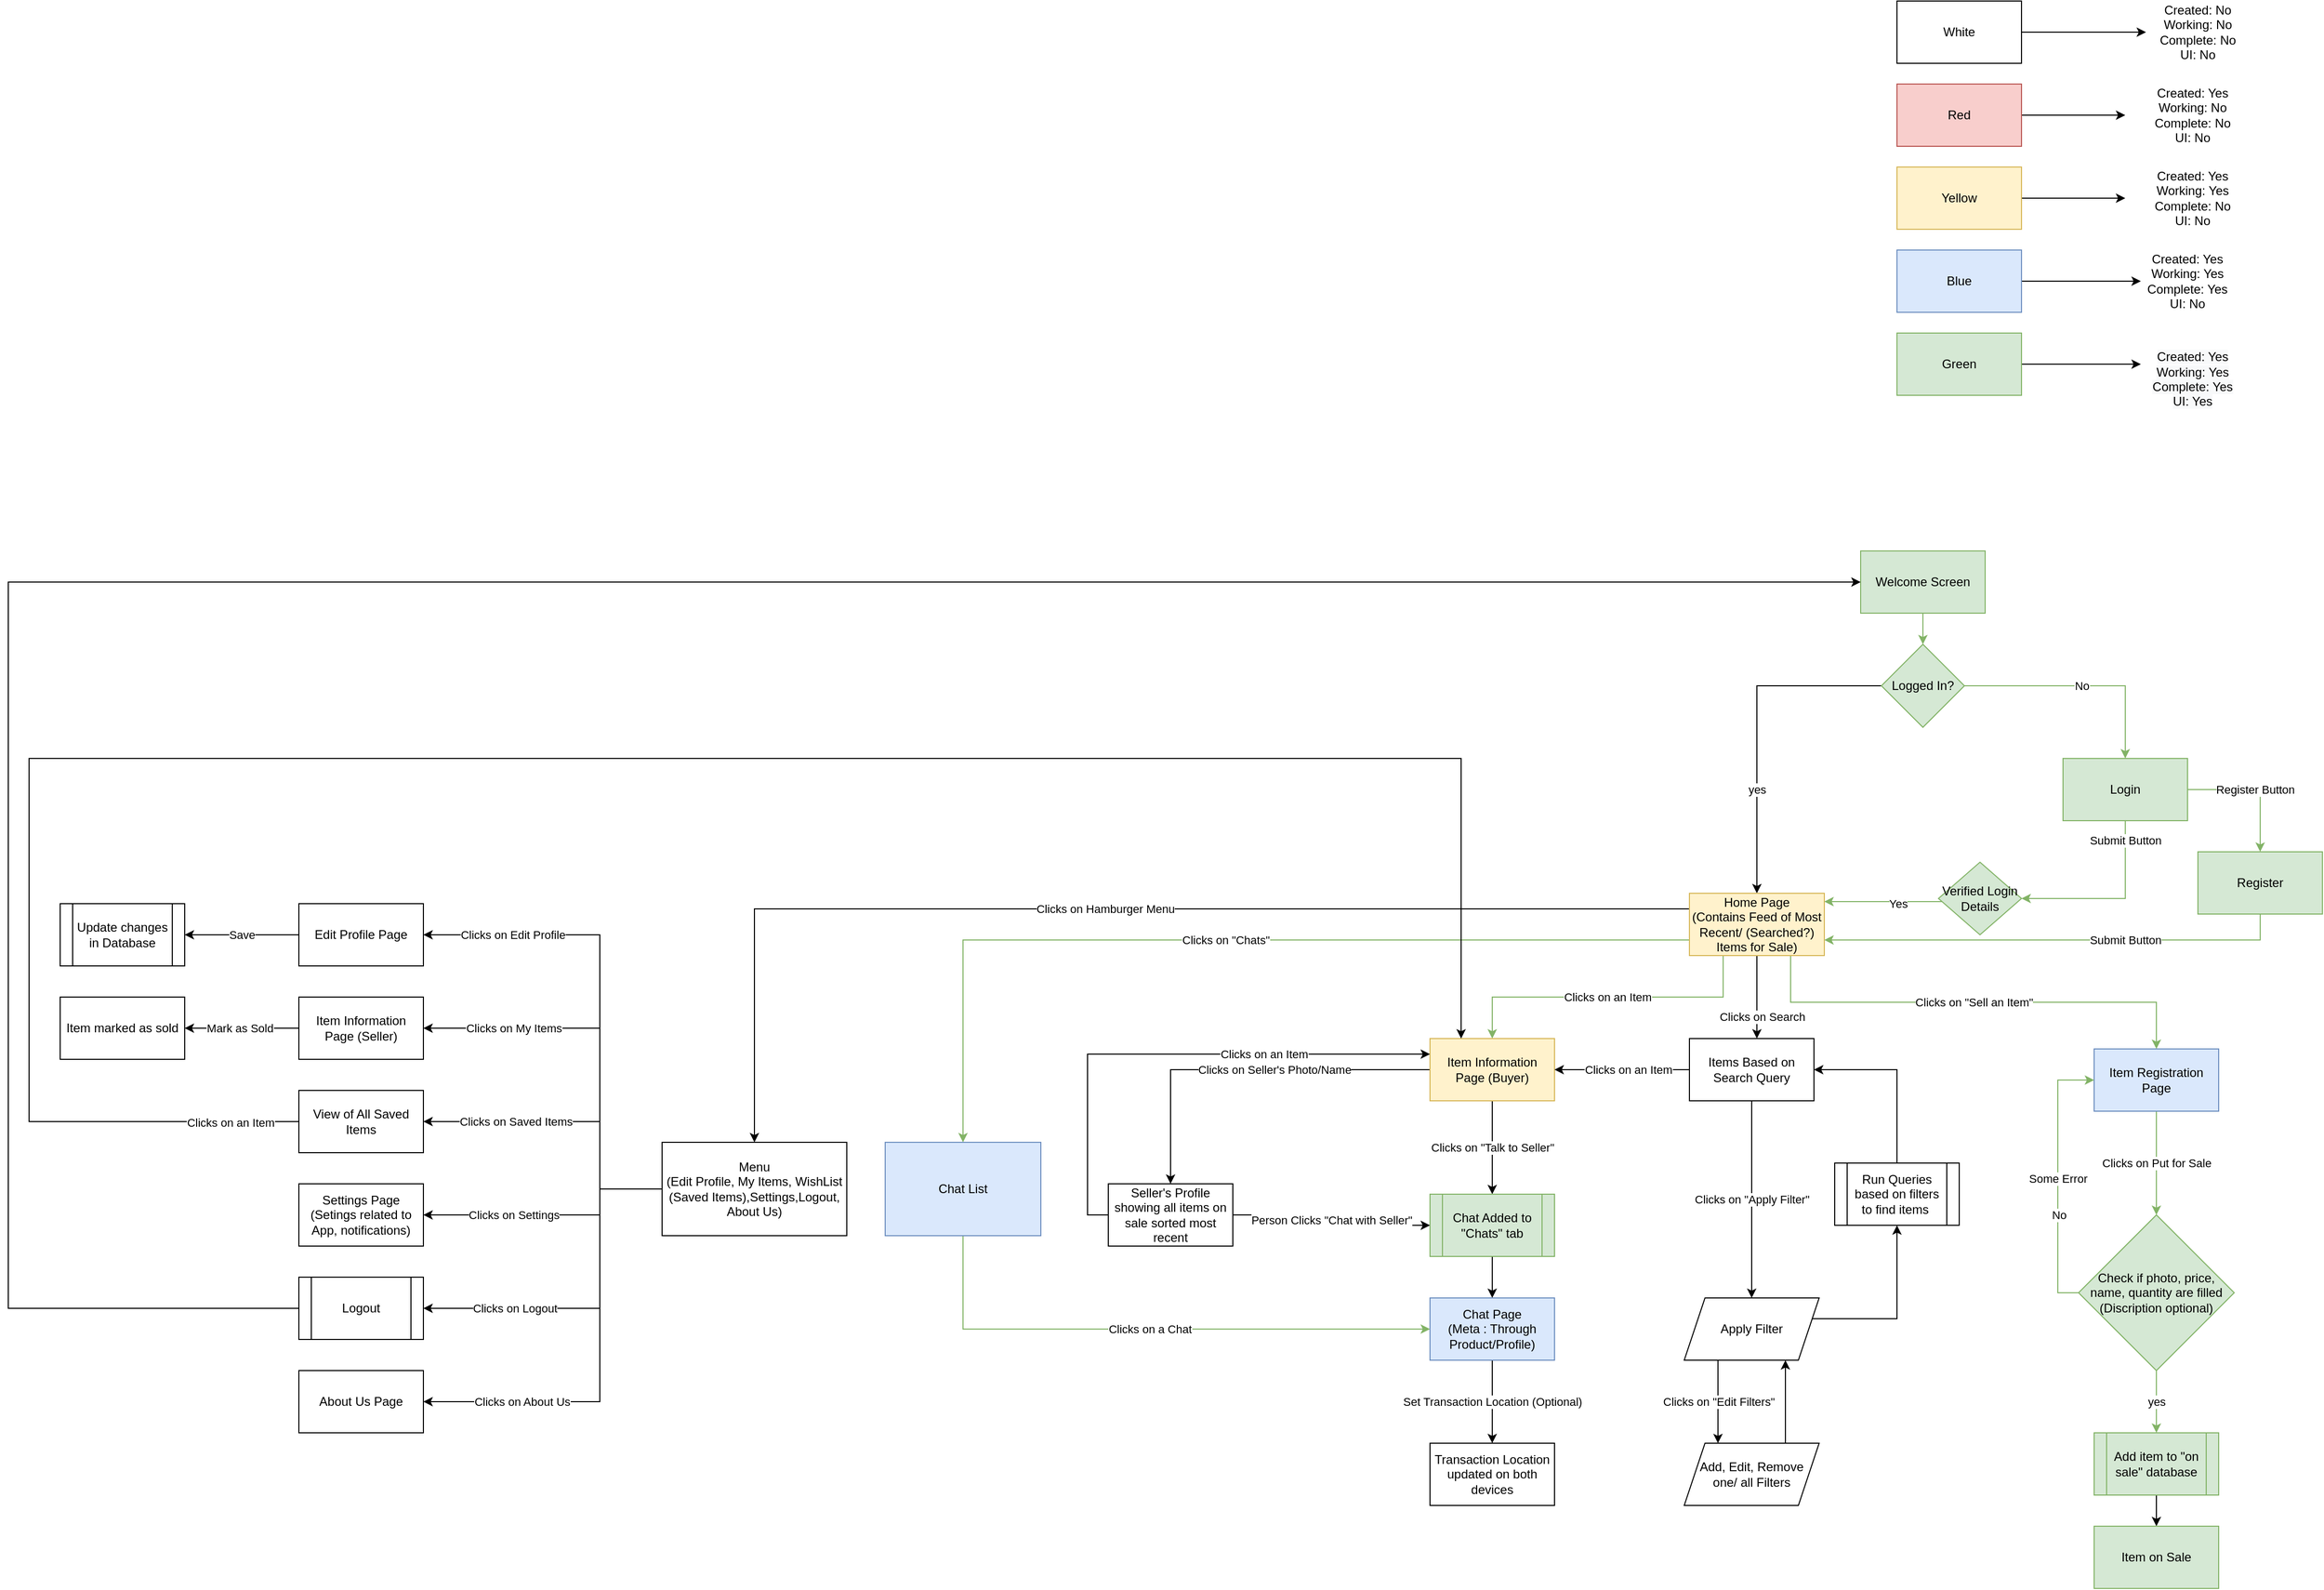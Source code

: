 <mxfile version="14.0.1" type="device"><diagram id="nl7cZI7mf52er1nXQrtJ" name="Page-1"><mxGraphModel dx="2909" dy="1767" grid="1" gridSize="10" guides="1" tooltips="1" connect="1" arrows="1" fold="1" page="1" pageScale="1" pageWidth="850" pageHeight="1100" math="0" shadow="0"><root><mxCell id="0"/><mxCell id="1" parent="0"/><mxCell id="i3TUYRT6fMul7prELH4Q-9" style="edgeStyle=orthogonalEdgeStyle;rounded=0;orthogonalLoop=1;jettySize=auto;html=1;exitX=0.5;exitY=1;exitDx=0;exitDy=0;fillColor=#d5e8d4;strokeColor=#82b366;" parent="1" source="i3TUYRT6fMul7prELH4Q-8" target="i3TUYRT6fMul7prELH4Q-10" edge="1"><mxGeometry relative="1" as="geometry"><mxPoint x="425" y="180" as="targetPoint"/></mxGeometry></mxCell><mxCell id="i3TUYRT6fMul7prELH4Q-8" value="Welcome Screen" style="rounded=0;whiteSpace=wrap;html=1;fillColor=#d5e8d4;strokeColor=#82b366;" parent="1" vertex="1"><mxGeometry x="365" y="-40" width="120" height="60" as="geometry"/></mxCell><mxCell id="i3TUYRT6fMul7prELH4Q-12" value="yes" style="edgeStyle=orthogonalEdgeStyle;rounded=0;orthogonalLoop=1;jettySize=auto;html=1;exitX=0;exitY=0.5;exitDx=0;exitDy=0;" parent="1" source="i3TUYRT6fMul7prELH4Q-10" target="i3TUYRT6fMul7prELH4Q-13" edge="1"><mxGeometry x="0.375" relative="1" as="geometry"><mxPoint x="270" y="320" as="targetPoint"/><mxPoint as="offset"/></mxGeometry></mxCell><mxCell id="i3TUYRT6fMul7prELH4Q-14" value="No" style="edgeStyle=orthogonalEdgeStyle;rounded=0;orthogonalLoop=1;jettySize=auto;html=1;exitX=1;exitY=0.5;exitDx=0;exitDy=0;fillColor=#d5e8d4;strokeColor=#82b366;" parent="1" source="i3TUYRT6fMul7prELH4Q-10" target="i3TUYRT6fMul7prELH4Q-15" edge="1"><mxGeometry relative="1" as="geometry"><mxPoint x="620" y="190" as="targetPoint"/></mxGeometry></mxCell><mxCell id="i3TUYRT6fMul7prELH4Q-10" value="Logged In?" style="rhombus;whiteSpace=wrap;html=1;fillColor=#d5e8d4;strokeColor=#82b366;" parent="1" vertex="1"><mxGeometry x="385" y="50" width="80" height="80" as="geometry"/></mxCell><mxCell id="i3TUYRT6fMul7prELH4Q-20" value="Clicks on an Item" style="edgeStyle=orthogonalEdgeStyle;rounded=0;orthogonalLoop=1;jettySize=auto;html=1;exitX=0.25;exitY=1;exitDx=0;exitDy=0;fillColor=#d5e8d4;strokeColor=#82b366;" parent="1" source="i3TUYRT6fMul7prELH4Q-13" target="i3TUYRT6fMul7prELH4Q-21" edge="1"><mxGeometry relative="1" as="geometry"><mxPoint x="90" y="460" as="targetPoint"/></mxGeometry></mxCell><mxCell id="i3TUYRT6fMul7prELH4Q-33" value="Clicks on &quot;Sell an Item&quot;" style="edgeStyle=orthogonalEdgeStyle;rounded=0;orthogonalLoop=1;jettySize=auto;html=1;exitX=0.75;exitY=1;exitDx=0;exitDy=0;fillColor=#d5e8d4;strokeColor=#82b366;" parent="1" source="i3TUYRT6fMul7prELH4Q-13" target="i3TUYRT6fMul7prELH4Q-34" edge="1"><mxGeometry relative="1" as="geometry"><mxPoint x="265" y="440" as="targetPoint"/></mxGeometry></mxCell><mxCell id="i3TUYRT6fMul7prELH4Q-46" value="Clicks on Hamburger Menu" style="edgeStyle=orthogonalEdgeStyle;rounded=0;orthogonalLoop=1;jettySize=auto;html=1;exitX=0;exitY=0.25;exitDx=0;exitDy=0;" parent="1" source="i3TUYRT6fMul7prELH4Q-13" target="i3TUYRT6fMul7prELH4Q-47" edge="1"><mxGeometry relative="1" as="geometry"><mxPoint x="-638" y="490" as="targetPoint"/></mxGeometry></mxCell><mxCell id="i3TUYRT6fMul7prELH4Q-48" value="Clicks on Search" style="edgeStyle=orthogonalEdgeStyle;rounded=0;orthogonalLoop=1;jettySize=auto;html=1;exitX=0.5;exitY=1;exitDx=0;exitDy=0;" parent="1" source="i3TUYRT6fMul7prELH4Q-13" target="mam4yUgcCt4x5qhE74ee-4" edge="1"><mxGeometry x="0.478" y="5" relative="1" as="geometry"><mxPoint x="320" y="500" as="targetPoint"/><Array as="points"><mxPoint x="265" y="400"/><mxPoint x="265" y="400"/></Array><mxPoint as="offset"/></mxGeometry></mxCell><mxCell id="i3TUYRT6fMul7prELH4Q-49" value="Clicks on &quot;Chats&quot;" style="edgeStyle=orthogonalEdgeStyle;rounded=0;orthogonalLoop=1;jettySize=auto;html=1;exitX=0;exitY=0.75;exitDx=0;exitDy=0;fillColor=#d5e8d4;strokeColor=#82b366;" parent="1" source="i3TUYRT6fMul7prELH4Q-13" target="i3TUYRT6fMul7prELH4Q-50" edge="1"><mxGeometry relative="1" as="geometry"><mxPoint x="-780" y="530" as="targetPoint"/></mxGeometry></mxCell><mxCell id="i3TUYRT6fMul7prELH4Q-13" value="Home Page&lt;br&gt;(Contains Feed of Most Recent/ (Searched?) Items for Sale)" style="rounded=0;whiteSpace=wrap;html=1;fillColor=#fff2cc;strokeColor=#d6b656;" parent="1" vertex="1"><mxGeometry x="200" y="290" width="130" height="60" as="geometry"/></mxCell><mxCell id="i3TUYRT6fMul7prELH4Q-16" value="Register Button" style="edgeStyle=orthogonalEdgeStyle;rounded=0;orthogonalLoop=1;jettySize=auto;html=1;exitX=1;exitY=0.5;exitDx=0;exitDy=0;fillColor=#d5e8d4;strokeColor=#82b366;" parent="1" source="i3TUYRT6fMul7prELH4Q-15" target="i3TUYRT6fMul7prELH4Q-17" edge="1"><mxGeometry relative="1" as="geometry"><mxPoint x="720" y="190" as="targetPoint"/></mxGeometry></mxCell><mxCell id="i3TUYRT6fMul7prELH4Q-18" value="Submit Button" style="edgeStyle=orthogonalEdgeStyle;rounded=0;orthogonalLoop=1;jettySize=auto;html=1;exitX=0.5;exitY=1;exitDx=0;exitDy=0;fillColor=#d5e8d4;strokeColor=#82b366;" parent="1" source="i3TUYRT6fMul7prELH4Q-15" target="mam4yUgcCt4x5qhE74ee-15" edge="1"><mxGeometry x="-0.784" relative="1" as="geometry"><mxPoint x="480" y="290" as="targetPoint"/><Array as="points"><mxPoint x="620" y="295"/></Array><mxPoint as="offset"/></mxGeometry></mxCell><mxCell id="i3TUYRT6fMul7prELH4Q-15" value="Login" style="rounded=0;whiteSpace=wrap;html=1;fillColor=#d5e8d4;strokeColor=#82b366;" parent="1" vertex="1"><mxGeometry x="560" y="160" width="120" height="60" as="geometry"/></mxCell><mxCell id="i3TUYRT6fMul7prELH4Q-19" value="Submit Button" style="edgeStyle=orthogonalEdgeStyle;rounded=0;orthogonalLoop=1;jettySize=auto;html=1;exitX=0.5;exitY=1;exitDx=0;exitDy=0;entryX=1;entryY=0.75;entryDx=0;entryDy=0;fillColor=#d5e8d4;strokeColor=#82b366;" parent="1" source="i3TUYRT6fMul7prELH4Q-17" target="i3TUYRT6fMul7prELH4Q-13" edge="1"><mxGeometry x="-0.303" relative="1" as="geometry"><mxPoint as="offset"/></mxGeometry></mxCell><mxCell id="i3TUYRT6fMul7prELH4Q-17" value="Register" style="rounded=0;whiteSpace=wrap;html=1;fillColor=#d5e8d4;strokeColor=#82b366;" parent="1" vertex="1"><mxGeometry x="690" y="250" width="120" height="60" as="geometry"/></mxCell><mxCell id="i3TUYRT6fMul7prELH4Q-22" value="Clicks on &quot;Talk to Seller&quot;" style="edgeStyle=orthogonalEdgeStyle;rounded=0;orthogonalLoop=1;jettySize=auto;html=1;exitX=0.5;exitY=1;exitDx=0;exitDy=0;" parent="1" source="i3TUYRT6fMul7prELH4Q-21" target="i3TUYRT6fMul7prELH4Q-25" edge="1"><mxGeometry relative="1" as="geometry"><mxPoint x="90" y="610" as="targetPoint"/></mxGeometry></mxCell><mxCell id="i3TUYRT6fMul7prELH4Q-29" value="Clicks on Seller's Photo/Name" style="edgeStyle=orthogonalEdgeStyle;rounded=0;orthogonalLoop=1;jettySize=auto;html=1;exitX=0;exitY=0.5;exitDx=0;exitDy=0;" parent="1" source="i3TUYRT6fMul7prELH4Q-21" target="i3TUYRT6fMul7prELH4Q-30" edge="1"><mxGeometry x="-0.167" relative="1" as="geometry"><mxPoint x="-90" y="590" as="targetPoint"/><mxPoint as="offset"/></mxGeometry></mxCell><mxCell id="i3TUYRT6fMul7prELH4Q-21" value="Item Information Page (Buyer)" style="rounded=0;whiteSpace=wrap;html=1;fillColor=#fff2cc;strokeColor=#d6b656;" parent="1" vertex="1"><mxGeometry x="-50" y="430" width="120" height="60" as="geometry"/></mxCell><mxCell id="i3TUYRT6fMul7prELH4Q-26" style="edgeStyle=orthogonalEdgeStyle;rounded=0;orthogonalLoop=1;jettySize=auto;html=1;exitX=0.5;exitY=1;exitDx=0;exitDy=0;" parent="1" source="i3TUYRT6fMul7prELH4Q-25" target="i3TUYRT6fMul7prELH4Q-27" edge="1"><mxGeometry relative="1" as="geometry"><mxPoint x="90" y="700" as="targetPoint"/></mxGeometry></mxCell><mxCell id="i3TUYRT6fMul7prELH4Q-25" value="Chat Added to &quot;Chats&quot; tab" style="shape=process;whiteSpace=wrap;html=1;backgroundOutline=1;fillColor=#d5e8d4;strokeColor=#82b366;" parent="1" vertex="1"><mxGeometry x="-50" y="580" width="120" height="60" as="geometry"/></mxCell><mxCell id="i3TUYRT6fMul7prELH4Q-53" value="Set Transaction Location (Optional)" style="edgeStyle=orthogonalEdgeStyle;rounded=0;orthogonalLoop=1;jettySize=auto;html=1;exitX=0.5;exitY=1;exitDx=0;exitDy=0;" parent="1" source="i3TUYRT6fMul7prELH4Q-27" target="i3TUYRT6fMul7prELH4Q-58" edge="1"><mxGeometry relative="1" as="geometry"><mxPoint x="89.857" y="850" as="targetPoint"/></mxGeometry></mxCell><mxCell id="i3TUYRT6fMul7prELH4Q-27" value="Chat Page&lt;br&gt;(Meta : Through Product/Profile)" style="rounded=0;whiteSpace=wrap;html=1;fillColor=#dae8fc;strokeColor=#6c8ebf;" parent="1" vertex="1"><mxGeometry x="-50" y="680" width="120" height="60" as="geometry"/></mxCell><mxCell id="i3TUYRT6fMul7prELH4Q-31" value="Person Clicks &quot;Chat with Seller&quot;" style="edgeStyle=orthogonalEdgeStyle;rounded=0;orthogonalLoop=1;jettySize=auto;html=1;exitX=1;exitY=0.5;exitDx=0;exitDy=0;entryX=0;entryY=0.5;entryDx=0;entryDy=0;" parent="1" source="i3TUYRT6fMul7prELH4Q-30" target="i3TUYRT6fMul7prELH4Q-25" edge="1"><mxGeometry relative="1" as="geometry"/></mxCell><mxCell id="i3TUYRT6fMul7prELH4Q-32" value="Clicks on an Item" style="edgeStyle=orthogonalEdgeStyle;rounded=0;orthogonalLoop=1;jettySize=auto;html=1;exitX=0;exitY=0.5;exitDx=0;exitDy=0;entryX=0;entryY=0.25;entryDx=0;entryDy=0;" parent="1" source="i3TUYRT6fMul7prELH4Q-30" target="i3TUYRT6fMul7prELH4Q-21" edge="1"><mxGeometry x="0.366" relative="1" as="geometry"><mxPoint as="offset"/></mxGeometry></mxCell><mxCell id="i3TUYRT6fMul7prELH4Q-30" value="Seller's Profile showing all items on sale sorted most recent" style="rounded=0;whiteSpace=wrap;html=1;" parent="1" vertex="1"><mxGeometry x="-360" y="570" width="120" height="60" as="geometry"/></mxCell><mxCell id="i3TUYRT6fMul7prELH4Q-35" value="Clicks on Put for Sale" style="edgeStyle=orthogonalEdgeStyle;rounded=0;orthogonalLoop=1;jettySize=auto;html=1;exitX=0.5;exitY=1;exitDx=0;exitDy=0;fillColor=#d5e8d4;strokeColor=#82b366;" parent="1" source="i3TUYRT6fMul7prELH4Q-34" target="i3TUYRT6fMul7prELH4Q-36" edge="1"><mxGeometry relative="1" as="geometry"><mxPoint x="520" y="600" as="targetPoint"/></mxGeometry></mxCell><mxCell id="i3TUYRT6fMul7prELH4Q-34" value="Item Registration Page" style="rounded=0;whiteSpace=wrap;html=1;fillColor=#dae8fc;strokeColor=#6c8ebf;" parent="1" vertex="1"><mxGeometry x="590" y="440" width="120" height="60" as="geometry"/></mxCell><mxCell id="i3TUYRT6fMul7prELH4Q-37" value="Some Error" style="edgeStyle=orthogonalEdgeStyle;rounded=0;orthogonalLoop=1;jettySize=auto;html=1;exitX=0;exitY=0.5;exitDx=0;exitDy=0;entryX=0;entryY=0.5;entryDx=0;entryDy=0;fillColor=#d5e8d4;strokeColor=#82b366;" parent="1" source="i3TUYRT6fMul7prELH4Q-36" target="i3TUYRT6fMul7prELH4Q-34" edge="1"><mxGeometry relative="1" as="geometry"/></mxCell><mxCell id="i3TUYRT6fMul7prELH4Q-38" value="No" style="edgeLabel;html=1;align=center;verticalAlign=middle;resizable=0;points=[];" parent="i3TUYRT6fMul7prELH4Q-37" vertex="1" connectable="0"><mxGeometry x="-0.27" y="-1" relative="1" as="geometry"><mxPoint as="offset"/></mxGeometry></mxCell><mxCell id="i3TUYRT6fMul7prELH4Q-39" value="yes" style="edgeStyle=orthogonalEdgeStyle;rounded=0;orthogonalLoop=1;jettySize=auto;html=1;entryX=0.5;entryY=0;entryDx=0;entryDy=0;fillColor=#d5e8d4;strokeColor=#82b366;" parent="1" source="i3TUYRT6fMul7prELH4Q-36" target="i3TUYRT6fMul7prELH4Q-43" edge="1"><mxGeometry relative="1" as="geometry"><mxPoint x="450" y="870" as="targetPoint"/></mxGeometry></mxCell><mxCell id="i3TUYRT6fMul7prELH4Q-36" value="Check if photo, price, name, quantity are filled (Discription optional)" style="rhombus;whiteSpace=wrap;html=1;fillColor=#d5e8d4;strokeColor=#82b366;" parent="1" vertex="1"><mxGeometry x="575" y="600" width="150" height="150" as="geometry"/></mxCell><mxCell id="i3TUYRT6fMul7prELH4Q-44" style="edgeStyle=orthogonalEdgeStyle;rounded=0;orthogonalLoop=1;jettySize=auto;html=1;exitX=0.5;exitY=1;exitDx=0;exitDy=0;" parent="1" source="i3TUYRT6fMul7prELH4Q-43" target="i3TUYRT6fMul7prELH4Q-45" edge="1"><mxGeometry relative="1" as="geometry"><mxPoint x="450" y="1080" as="targetPoint"/></mxGeometry></mxCell><mxCell id="i3TUYRT6fMul7prELH4Q-43" value="Add item to &quot;on sale&quot; database" style="shape=process;whiteSpace=wrap;html=1;backgroundOutline=1;fillColor=#d5e8d4;strokeColor=#82b366;" parent="1" vertex="1"><mxGeometry x="590" y="810" width="120" height="60" as="geometry"/></mxCell><mxCell id="i3TUYRT6fMul7prELH4Q-45" value="Item on Sale" style="rounded=0;whiteSpace=wrap;html=1;fillColor=#d5e8d4;strokeColor=#82b366;" parent="1" vertex="1"><mxGeometry x="590" y="900" width="120" height="60" as="geometry"/></mxCell><mxCell id="i3TUYRT6fMul7prELH4Q-59" value="Clicks on My Items" style="edgeStyle=orthogonalEdgeStyle;rounded=0;orthogonalLoop=1;jettySize=auto;html=1;exitX=0;exitY=0.5;exitDx=0;exitDy=0;entryX=1;entryY=0.5;entryDx=0;entryDy=0;" parent="1" source="i3TUYRT6fMul7prELH4Q-47" target="i3TUYRT6fMul7prELH4Q-60" edge="1"><mxGeometry x="0.549" relative="1" as="geometry"><mxPoint x="-781" y="770" as="targetPoint"/><Array as="points"><mxPoint x="-850" y="575"/><mxPoint x="-850" y="420"/></Array><mxPoint as="offset"/></mxGeometry></mxCell><mxCell id="mam4yUgcCt4x5qhE74ee-26" value="Clicks on Edit Profile" style="edgeStyle=orthogonalEdgeStyle;rounded=0;orthogonalLoop=1;jettySize=auto;html=1;entryX=1;entryY=0.5;entryDx=0;entryDy=0;exitX=0;exitY=0.5;exitDx=0;exitDy=0;" parent="1" source="i3TUYRT6fMul7prELH4Q-47" target="mam4yUgcCt4x5qhE74ee-25" edge="1"><mxGeometry x="0.64" relative="1" as="geometry"><Array as="points"><mxPoint x="-850" y="575"/><mxPoint x="-850" y="330"/></Array><mxPoint as="offset"/></mxGeometry></mxCell><mxCell id="mam4yUgcCt4x5qhE74ee-32" value="Clicks on Saved Items" style="edgeStyle=orthogonalEdgeStyle;rounded=0;orthogonalLoop=1;jettySize=auto;html=1;entryX=1;entryY=0.5;entryDx=0;entryDy=0;" parent="1" source="i3TUYRT6fMul7prELH4Q-47" target="mam4yUgcCt4x5qhE74ee-31" edge="1"><mxGeometry x="0.396" relative="1" as="geometry"><Array as="points"><mxPoint x="-850" y="575"/><mxPoint x="-850" y="510"/></Array><mxPoint as="offset"/></mxGeometry></mxCell><mxCell id="mam4yUgcCt4x5qhE74ee-35" value="Clicks on Settings" style="edgeStyle=orthogonalEdgeStyle;rounded=0;orthogonalLoop=1;jettySize=auto;html=1;" parent="1" source="i3TUYRT6fMul7prELH4Q-47" target="mam4yUgcCt4x5qhE74ee-36" edge="1"><mxGeometry x="0.319" relative="1" as="geometry"><mxPoint x="-1020" y="620" as="targetPoint"/><Array as="points"><mxPoint x="-850" y="575"/><mxPoint x="-850" y="600"/></Array><mxPoint as="offset"/></mxGeometry></mxCell><mxCell id="mam4yUgcCt4x5qhE74ee-37" value="Clicks on Logout" style="edgeStyle=orthogonalEdgeStyle;rounded=0;orthogonalLoop=1;jettySize=auto;html=1;" parent="1" source="i3TUYRT6fMul7prELH4Q-47" edge="1"><mxGeometry x="0.492" relative="1" as="geometry"><mxPoint x="-1020" y="690.0" as="targetPoint"/><Array as="points"><mxPoint x="-850" y="575"/></Array><mxPoint as="offset"/></mxGeometry></mxCell><mxCell id="mam4yUgcCt4x5qhE74ee-40" value="Clicks on About Us" style="edgeStyle=orthogonalEdgeStyle;rounded=0;orthogonalLoop=1;jettySize=auto;html=1;" parent="1" source="i3TUYRT6fMul7prELH4Q-47" target="mam4yUgcCt4x5qhE74ee-41" edge="1"><mxGeometry x="0.566" relative="1" as="geometry"><mxPoint x="-1020" y="780" as="targetPoint"/><Array as="points"><mxPoint x="-850" y="575"/><mxPoint x="-850" y="780"/></Array><mxPoint as="offset"/></mxGeometry></mxCell><mxCell id="i3TUYRT6fMul7prELH4Q-47" value="Menu&lt;br&gt;(Edit Profile,&amp;nbsp;My Items, WishList (Saved Items),Settings,Logout, About Us)" style="rounded=0;whiteSpace=wrap;html=1;" parent="1" vertex="1"><mxGeometry x="-790" y="530" width="178" height="90" as="geometry"/></mxCell><mxCell id="i3TUYRT6fMul7prELH4Q-51" value="Clicks on a Chat" style="edgeStyle=orthogonalEdgeStyle;rounded=0;orthogonalLoop=1;jettySize=auto;html=1;entryX=0;entryY=0.5;entryDx=0;entryDy=0;exitX=0.5;exitY=1;exitDx=0;exitDy=0;fillColor=#d5e8d4;strokeColor=#82b366;" parent="1" source="i3TUYRT6fMul7prELH4Q-50" target="i3TUYRT6fMul7prELH4Q-27" edge="1"><mxGeometry relative="1" as="geometry"><mxPoint x="-685" y="720" as="targetPoint"/><Array as="points"><mxPoint x="-500" y="710"/></Array></mxGeometry></mxCell><mxCell id="i3TUYRT6fMul7prELH4Q-50" value="Chat List" style="rounded=0;whiteSpace=wrap;html=1;fillColor=#dae8fc;strokeColor=#6c8ebf;" parent="1" vertex="1"><mxGeometry x="-575" y="530" width="150" height="90" as="geometry"/></mxCell><mxCell id="i3TUYRT6fMul7prELH4Q-58" value="Transaction Location updated on both devices" style="rounded=0;whiteSpace=wrap;html=1;" parent="1" vertex="1"><mxGeometry x="-50.003" y="820" width="120" height="60" as="geometry"/></mxCell><mxCell id="i3TUYRT6fMul7prELH4Q-61" value="Mark as Sold" style="edgeStyle=orthogonalEdgeStyle;rounded=0;orthogonalLoop=1;jettySize=auto;html=1;exitX=0;exitY=0.5;exitDx=0;exitDy=0;entryX=1;entryY=0.5;entryDx=0;entryDy=0;" parent="1" source="i3TUYRT6fMul7prELH4Q-60" target="i3TUYRT6fMul7prELH4Q-62" edge="1"><mxGeometry x="0.037" relative="1" as="geometry"><mxPoint x="-781" y="970" as="targetPoint"/><mxPoint as="offset"/></mxGeometry></mxCell><mxCell id="i3TUYRT6fMul7prELH4Q-60" value="Item Information Page (Seller)" style="rounded=0;whiteSpace=wrap;html=1;" parent="1" vertex="1"><mxGeometry x="-1140" y="390" width="120" height="60" as="geometry"/></mxCell><mxCell id="i3TUYRT6fMul7prELH4Q-62" value="Item marked as sold&lt;br&gt;" style="rounded=0;whiteSpace=wrap;html=1;" parent="1" vertex="1"><mxGeometry x="-1370" y="390" width="120" height="60" as="geometry"/></mxCell><mxCell id="mam4yUgcCt4x5qhE74ee-5" style="edgeStyle=orthogonalEdgeStyle;rounded=0;orthogonalLoop=1;jettySize=auto;html=1;" parent="1" source="mam4yUgcCt4x5qhE74ee-4" edge="1"><mxGeometry relative="1" as="geometry"><mxPoint x="70" y="460" as="targetPoint"/><Array as="points"><mxPoint x="70" y="460"/></Array></mxGeometry></mxCell><mxCell id="mam4yUgcCt4x5qhE74ee-6" value="Clicks on an Item&lt;br&gt;" style="edgeLabel;html=1;align=center;verticalAlign=middle;resizable=0;points=[];" parent="mam4yUgcCt4x5qhE74ee-5" vertex="1" connectable="0"><mxGeometry x="-0.282" y="-15" relative="1" as="geometry"><mxPoint x="-13" y="15" as="offset"/></mxGeometry></mxCell><mxCell id="mam4yUgcCt4x5qhE74ee-8" value="Clicks on &quot;Apply Filter&quot;" style="edgeStyle=orthogonalEdgeStyle;rounded=0;orthogonalLoop=1;jettySize=auto;html=1;" parent="1" source="mam4yUgcCt4x5qhE74ee-4" target="mam4yUgcCt4x5qhE74ee-7" edge="1"><mxGeometry relative="1" as="geometry"/></mxCell><mxCell id="mam4yUgcCt4x5qhE74ee-4" value="Items Based on Search Query" style="rounded=0;whiteSpace=wrap;html=1;" parent="1" vertex="1"><mxGeometry x="200" y="430" width="120" height="60" as="geometry"/></mxCell><mxCell id="mam4yUgcCt4x5qhE74ee-9" style="edgeStyle=orthogonalEdgeStyle;rounded=0;orthogonalLoop=1;jettySize=auto;html=1;" parent="1" source="mam4yUgcCt4x5qhE74ee-7" target="mam4yUgcCt4x5qhE74ee-20" edge="1"><mxGeometry relative="1" as="geometry"><mxPoint x="400" y="580" as="targetPoint"/><Array as="points"><mxPoint x="400" y="700"/></Array></mxGeometry></mxCell><mxCell id="mam4yUgcCt4x5qhE74ee-13" value="Clicks on &quot;Edit Filters&quot;" style="edgeStyle=orthogonalEdgeStyle;rounded=0;orthogonalLoop=1;jettySize=auto;html=1;exitX=0.25;exitY=1;exitDx=0;exitDy=0;entryX=0.25;entryY=0;entryDx=0;entryDy=0;" parent="1" source="mam4yUgcCt4x5qhE74ee-7" target="mam4yUgcCt4x5qhE74ee-12" edge="1"><mxGeometry relative="1" as="geometry"><Array as="points"><mxPoint x="228" y="780"/><mxPoint x="228" y="780"/></Array></mxGeometry></mxCell><mxCell id="mam4yUgcCt4x5qhE74ee-7" value="Apply Filter" style="shape=parallelogram;perimeter=parallelogramPerimeter;whiteSpace=wrap;html=1;fixedSize=1;rounded=0;" parent="1" vertex="1"><mxGeometry x="195" y="680" width="130" height="60" as="geometry"/></mxCell><mxCell id="mam4yUgcCt4x5qhE74ee-24" style="edgeStyle=orthogonalEdgeStyle;rounded=0;orthogonalLoop=1;jettySize=auto;html=1;entryX=0.75;entryY=1;entryDx=0;entryDy=0;exitX=0.75;exitY=0;exitDx=0;exitDy=0;" parent="1" source="mam4yUgcCt4x5qhE74ee-12" target="mam4yUgcCt4x5qhE74ee-7" edge="1"><mxGeometry relative="1" as="geometry"><mxPoint x="293" y="810" as="sourcePoint"/><Array as="points"><mxPoint x="293" y="810"/><mxPoint x="293" y="810"/></Array></mxGeometry></mxCell><mxCell id="mam4yUgcCt4x5qhE74ee-12" value="Add, Edit, Remove&lt;br&gt;one/ all Filters" style="shape=parallelogram;perimeter=parallelogramPerimeter;whiteSpace=wrap;html=1;fixedSize=1;rounded=0;" parent="1" vertex="1"><mxGeometry x="195" y="820" width="130" height="60" as="geometry"/></mxCell><mxCell id="mam4yUgcCt4x5qhE74ee-16" value="" style="edgeStyle=orthogonalEdgeStyle;rounded=0;orthogonalLoop=1;jettySize=auto;html=1;fillColor=#d5e8d4;strokeColor=#82b366;" parent="1" source="mam4yUgcCt4x5qhE74ee-15" edge="1"><mxGeometry relative="1" as="geometry"><mxPoint x="330" y="298" as="targetPoint"/><Array as="points"><mxPoint x="400" y="298"/><mxPoint x="400" y="298"/></Array></mxGeometry></mxCell><mxCell id="mam4yUgcCt4x5qhE74ee-19" value="Yes" style="edgeLabel;html=1;align=center;verticalAlign=middle;resizable=0;points=[];" parent="mam4yUgcCt4x5qhE74ee-16" vertex="1" connectable="0"><mxGeometry x="-0.234" y="2" relative="1" as="geometry"><mxPoint x="1" as="offset"/></mxGeometry></mxCell><mxCell id="mam4yUgcCt4x5qhE74ee-15" value="Verified Login Details" style="rhombus;whiteSpace=wrap;html=1;fillColor=#d5e8d4;strokeColor=#82b366;" parent="1" vertex="1"><mxGeometry x="440" y="260" width="80" height="70" as="geometry"/></mxCell><mxCell id="mam4yUgcCt4x5qhE74ee-23" style="edgeStyle=orthogonalEdgeStyle;rounded=0;orthogonalLoop=1;jettySize=auto;html=1;entryX=1;entryY=0.5;entryDx=0;entryDy=0;" parent="1" source="mam4yUgcCt4x5qhE74ee-20" target="mam4yUgcCt4x5qhE74ee-4" edge="1"><mxGeometry relative="1" as="geometry"><Array as="points"><mxPoint x="400" y="460"/></Array></mxGeometry></mxCell><mxCell id="mam4yUgcCt4x5qhE74ee-20" value="Run Queries based on filters to find items&amp;nbsp;" style="shape=process;whiteSpace=wrap;html=1;backgroundOutline=1;" parent="1" vertex="1"><mxGeometry x="340" y="550" width="120" height="60" as="geometry"/></mxCell><mxCell id="mam4yUgcCt4x5qhE74ee-28" value="Save" style="edgeStyle=orthogonalEdgeStyle;rounded=0;orthogonalLoop=1;jettySize=auto;html=1;" parent="1" source="mam4yUgcCt4x5qhE74ee-25" target="mam4yUgcCt4x5qhE74ee-27" edge="1"><mxGeometry relative="1" as="geometry"/></mxCell><mxCell id="mam4yUgcCt4x5qhE74ee-25" value="Edit Profile Page" style="whiteSpace=wrap;html=1;rounded=0;" parent="1" vertex="1"><mxGeometry x="-1140" y="300" width="120" height="60" as="geometry"/></mxCell><mxCell id="mam4yUgcCt4x5qhE74ee-27" value="Update changes in Database" style="shape=process;whiteSpace=wrap;html=1;backgroundOutline=1;rounded=0;" parent="1" vertex="1"><mxGeometry x="-1370" y="300" width="120" height="60" as="geometry"/></mxCell><mxCell id="mam4yUgcCt4x5qhE74ee-33" style="edgeStyle=orthogonalEdgeStyle;rounded=0;orthogonalLoop=1;jettySize=auto;html=1;entryX=0.25;entryY=0;entryDx=0;entryDy=0;" parent="1" source="mam4yUgcCt4x5qhE74ee-31" target="i3TUYRT6fMul7prELH4Q-21" edge="1"><mxGeometry relative="1" as="geometry"><mxPoint x="-20" y="160" as="targetPoint"/><Array as="points"><mxPoint x="-1400" y="510"/><mxPoint x="-1400" y="160"/><mxPoint x="-20" y="160"/></Array></mxGeometry></mxCell><mxCell id="mam4yUgcCt4x5qhE74ee-34" value="Clicks on an Item" style="edgeLabel;html=1;align=center;verticalAlign=middle;resizable=0;points=[];" parent="mam4yUgcCt4x5qhE74ee-33" vertex="1" connectable="0"><mxGeometry x="-0.941" y="1" relative="1" as="geometry"><mxPoint as="offset"/></mxGeometry></mxCell><mxCell id="mam4yUgcCt4x5qhE74ee-31" value="View of All Saved Items" style="rounded=0;whiteSpace=wrap;html=1;" parent="1" vertex="1"><mxGeometry x="-1140" y="480" width="120" height="60" as="geometry"/></mxCell><mxCell id="mam4yUgcCt4x5qhE74ee-36" value="Settings Page (Setings related to App, notifications)" style="rounded=0;whiteSpace=wrap;html=1;" parent="1" vertex="1"><mxGeometry x="-1140" y="570" width="120" height="60" as="geometry"/></mxCell><mxCell id="mam4yUgcCt4x5qhE74ee-39" style="edgeStyle=orthogonalEdgeStyle;rounded=0;orthogonalLoop=1;jettySize=auto;html=1;entryX=0;entryY=0.5;entryDx=0;entryDy=0;" parent="1" target="i3TUYRT6fMul7prELH4Q-8" edge="1"><mxGeometry relative="1" as="geometry"><mxPoint x="-220" y="-40" as="targetPoint"/><Array as="points"><mxPoint x="-1420" y="690"/><mxPoint x="-1420" y="-10"/></Array><mxPoint x="-1140" y="690.0" as="sourcePoint"/></mxGeometry></mxCell><mxCell id="mam4yUgcCt4x5qhE74ee-41" value="About Us Page" style="rounded=0;whiteSpace=wrap;html=1;" parent="1" vertex="1"><mxGeometry x="-1140" y="750" width="120" height="60" as="geometry"/></mxCell><mxCell id="yNsp-J00cjVhTBWbxHOu-8" style="edgeStyle=orthogonalEdgeStyle;rounded=0;orthogonalLoop=1;jettySize=auto;html=1;exitX=1;exitY=0.5;exitDx=0;exitDy=0;" parent="1" source="yNsp-J00cjVhTBWbxHOu-1" target="yNsp-J00cjVhTBWbxHOu-9" edge="1"><mxGeometry relative="1" as="geometry"><mxPoint x="660" y="-540" as="targetPoint"/></mxGeometry></mxCell><mxCell id="yNsp-J00cjVhTBWbxHOu-1" value="White" style="rounded=0;whiteSpace=wrap;html=1;" parent="1" vertex="1"><mxGeometry x="400" y="-570" width="120" height="60" as="geometry"/></mxCell><mxCell id="yNsp-J00cjVhTBWbxHOu-10" style="edgeStyle=orthogonalEdgeStyle;rounded=0;orthogonalLoop=1;jettySize=auto;html=1;exitX=1;exitY=0.5;exitDx=0;exitDy=0;" parent="1" source="yNsp-J00cjVhTBWbxHOu-2" target="yNsp-J00cjVhTBWbxHOu-11" edge="1"><mxGeometry relative="1" as="geometry"><mxPoint x="640" y="-460" as="targetPoint"/></mxGeometry></mxCell><mxCell id="yNsp-J00cjVhTBWbxHOu-2" value="Red" style="rounded=0;whiteSpace=wrap;html=1;fillColor=#f8cecc;strokeColor=#b85450;" parent="1" vertex="1"><mxGeometry x="400" y="-490" width="120" height="60" as="geometry"/></mxCell><mxCell id="yNsp-J00cjVhTBWbxHOu-12" style="edgeStyle=orthogonalEdgeStyle;rounded=0;orthogonalLoop=1;jettySize=auto;html=1;exitX=1;exitY=0.5;exitDx=0;exitDy=0;" parent="1" source="yNsp-J00cjVhTBWbxHOu-3" target="yNsp-J00cjVhTBWbxHOu-13" edge="1"><mxGeometry relative="1" as="geometry"><mxPoint x="640" y="-380" as="targetPoint"/></mxGeometry></mxCell><mxCell id="yNsp-J00cjVhTBWbxHOu-3" value="Yellow" style="rounded=0;whiteSpace=wrap;html=1;fillColor=#fff2cc;strokeColor=#d6b656;" parent="1" vertex="1"><mxGeometry x="400" y="-410" width="120" height="60" as="geometry"/></mxCell><mxCell id="yNsp-J00cjVhTBWbxHOu-14" style="edgeStyle=orthogonalEdgeStyle;rounded=0;orthogonalLoop=1;jettySize=auto;html=1;exitX=1;exitY=0.5;exitDx=0;exitDy=0;" parent="1" source="yNsp-J00cjVhTBWbxHOu-4" target="yNsp-J00cjVhTBWbxHOu-15" edge="1"><mxGeometry relative="1" as="geometry"><mxPoint x="630" y="-300" as="targetPoint"/></mxGeometry></mxCell><mxCell id="yNsp-J00cjVhTBWbxHOu-4" value="Blue" style="rounded=0;whiteSpace=wrap;html=1;fillColor=#dae8fc;strokeColor=#6c8ebf;" parent="1" vertex="1"><mxGeometry x="400" y="-330" width="120" height="60" as="geometry"/></mxCell><mxCell id="yNsp-J00cjVhTBWbxHOu-16" style="edgeStyle=orthogonalEdgeStyle;rounded=0;orthogonalLoop=1;jettySize=auto;html=1;exitX=1;exitY=0.5;exitDx=0;exitDy=0;" parent="1" source="yNsp-J00cjVhTBWbxHOu-5" target="yNsp-J00cjVhTBWbxHOu-17" edge="1"><mxGeometry relative="1" as="geometry"><mxPoint x="640" y="-220" as="targetPoint"/></mxGeometry></mxCell><mxCell id="yNsp-J00cjVhTBWbxHOu-5" value="Green" style="rounded=0;whiteSpace=wrap;html=1;fillColor=#d5e8d4;strokeColor=#82b366;" parent="1" vertex="1"><mxGeometry x="400" y="-250" width="120" height="60" as="geometry"/></mxCell><mxCell id="yNsp-J00cjVhTBWbxHOu-9" value="Created: No&lt;br&gt;Working: No&lt;br&gt;Complete: No&lt;br&gt;UI:&amp;nbsp;No" style="text;html=1;strokeColor=none;fillColor=none;align=center;verticalAlign=middle;whiteSpace=wrap;rounded=0;" parent="1" vertex="1"><mxGeometry x="640" y="-550" width="100" height="20" as="geometry"/></mxCell><mxCell id="yNsp-J00cjVhTBWbxHOu-11" value="Created: Yes&lt;br&gt;Working: No&lt;br&gt;Complete: No&lt;br&gt;UI:&amp;nbsp;No" style="text;html=1;strokeColor=none;fillColor=none;align=center;verticalAlign=middle;whiteSpace=wrap;rounded=0;" parent="1" vertex="1"><mxGeometry x="620" y="-470" width="130" height="20" as="geometry"/></mxCell><mxCell id="yNsp-J00cjVhTBWbxHOu-13" value="Created: Yes&lt;br&gt;Working: Yes&lt;br&gt;Complete: No&lt;br&gt;UI:&amp;nbsp;No" style="text;html=1;strokeColor=none;fillColor=none;align=center;verticalAlign=middle;whiteSpace=wrap;rounded=0;" parent="1" vertex="1"><mxGeometry x="620" y="-390" width="130" height="20" as="geometry"/></mxCell><mxCell id="yNsp-J00cjVhTBWbxHOu-15" value="Created: Yes&lt;br&gt;Working: Yes&lt;br&gt;Complete: Yes&lt;br&gt;UI:&amp;nbsp;No" style="text;html=1;strokeColor=none;fillColor=none;align=center;verticalAlign=middle;whiteSpace=wrap;rounded=0;" parent="1" vertex="1"><mxGeometry x="635" y="-310" width="90" height="20" as="geometry"/></mxCell><mxCell id="yNsp-J00cjVhTBWbxHOu-17" value="&lt;br&gt;&lt;br&gt;&lt;span style=&quot;color: rgb(0 , 0 , 0) ; font-family: &amp;#34;helvetica&amp;#34; ; font-size: 12px ; font-style: normal ; font-weight: 400 ; letter-spacing: normal ; text-align: center ; text-indent: 0px ; text-transform: none ; word-spacing: 0px ; background-color: rgb(248 , 249 , 250) ; display: inline ; float: none&quot;&gt;Created: Yes&lt;/span&gt;&lt;br style=&quot;color: rgb(0 , 0 , 0) ; font-family: &amp;#34;helvetica&amp;#34; ; font-size: 12px ; font-style: normal ; font-weight: 400 ; letter-spacing: normal ; text-align: center ; text-indent: 0px ; text-transform: none ; word-spacing: 0px ; background-color: rgb(248 , 249 , 250)&quot;&gt;&lt;span style=&quot;color: rgb(0 , 0 , 0) ; font-family: &amp;#34;helvetica&amp;#34; ; font-size: 12px ; font-style: normal ; font-weight: 400 ; letter-spacing: normal ; text-align: center ; text-indent: 0px ; text-transform: none ; word-spacing: 0px ; background-color: rgb(248 , 249 , 250) ; display: inline ; float: none&quot;&gt;Working: Yes&lt;/span&gt;&lt;br style=&quot;color: rgb(0 , 0 , 0) ; font-family: &amp;#34;helvetica&amp;#34; ; font-size: 12px ; font-style: normal ; font-weight: 400 ; letter-spacing: normal ; text-align: center ; text-indent: 0px ; text-transform: none ; word-spacing: 0px ; background-color: rgb(248 , 249 , 250)&quot;&gt;&lt;span style=&quot;color: rgb(0 , 0 , 0) ; font-family: &amp;#34;helvetica&amp;#34; ; font-size: 12px ; font-style: normal ; font-weight: 400 ; letter-spacing: normal ; text-align: center ; text-indent: 0px ; text-transform: none ; word-spacing: 0px ; background-color: rgb(248 , 249 , 250) ; display: inline ; float: none&quot;&gt;Complete: Yes&lt;/span&gt;&lt;br style=&quot;color: rgb(0 , 0 , 0) ; font-family: &amp;#34;helvetica&amp;#34; ; font-size: 12px ; font-style: normal ; font-weight: 400 ; letter-spacing: normal ; text-align: center ; text-indent: 0px ; text-transform: none ; word-spacing: 0px ; background-color: rgb(248 , 249 , 250)&quot;&gt;&lt;span style=&quot;color: rgb(0 , 0 , 0) ; font-family: &amp;#34;helvetica&amp;#34; ; font-size: 12px ; font-style: normal ; font-weight: 400 ; letter-spacing: normal ; text-align: center ; text-indent: 0px ; text-transform: none ; word-spacing: 0px ; background-color: rgb(248 , 249 , 250) ; display: inline ; float: none&quot;&gt;UI: Yes&lt;/span&gt;&lt;br&gt;" style="text;html=1;strokeColor=none;fillColor=none;align=center;verticalAlign=middle;whiteSpace=wrap;rounded=0;" parent="1" vertex="1"><mxGeometry x="635" y="-230" width="100" height="20" as="geometry"/></mxCell><mxCell id="M1gSiKvgjG05322ujQbW-1" value="Logout" style="shape=process;whiteSpace=wrap;html=1;backgroundOutline=1;" parent="1" vertex="1"><mxGeometry x="-1140" y="660" width="120" height="60" as="geometry"/></mxCell></root></mxGraphModel></diagram></mxfile>